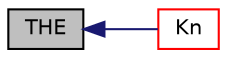 digraph "THE"
{
  bgcolor="transparent";
  edge [fontname="Helvetica",fontsize="10",labelfontname="Helvetica",labelfontsize="10"];
  node [fontname="Helvetica",fontsize="10",shape=record];
  rankdir="LR";
  Node1 [label="THE",height=0.2,width=0.4,color="black", fillcolor="grey75", style="filled", fontcolor="black"];
  Node1 -> Node2 [dir="back",color="midnightblue",fontsize="10",style="solid",fontname="Helvetica"];
  Node2 [label="Kn",height=0.2,width=0.4,color="red",URL="$a02677.html#a6d43ecb5202da39bfed9596fa9a838b3",tooltip="Equilibrium constant [] i.t.o. number of moles. "];
}
